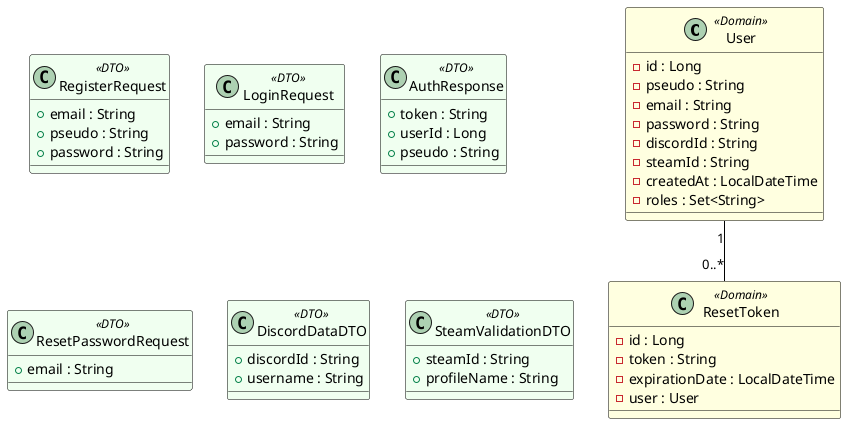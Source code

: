 @startuml auth_service_class_diagram

' Couleurs personnalisées pour distinguer Domain & DTO
skinparam class {
    BackgroundColor<<Domain>> LightYellow
    BackgroundColor<<DTO>> HoneyDew
    ArrowColor Black
    BorderColor Black
}

' ==========================
'       ENTITÉS JPA
' ==========================

class User <<Domain>> {
    - id : Long
    - pseudo : String
    - email : String
    - password : String
    - discordId : String
    - steamId : String
    - createdAt : LocalDateTime
    - roles : Set<String>
}

class ResetToken <<Domain>> {
    - id : Long
    - token : String
    - expirationDate : LocalDateTime
    - user : User
}

User "1" -- "0..*" ResetToken

' ==========================
'           DTOs
' ==========================

class RegisterRequest <<DTO>> {
    + email : String
    + pseudo : String
    + password : String
}

class LoginRequest <<DTO>> {
    + email : String
    + password : String
}

class AuthResponse <<DTO>> {
    + token : String
    + userId : Long
    + pseudo : String
}

class ResetPasswordRequest <<DTO>> {
    + email : String
}

class DiscordDataDTO <<DTO>> {
    + discordId : String
    + username : String
}

class SteamValidationDTO <<DTO>> {
    + steamId : String
    + profileName : String
}

@enduml
